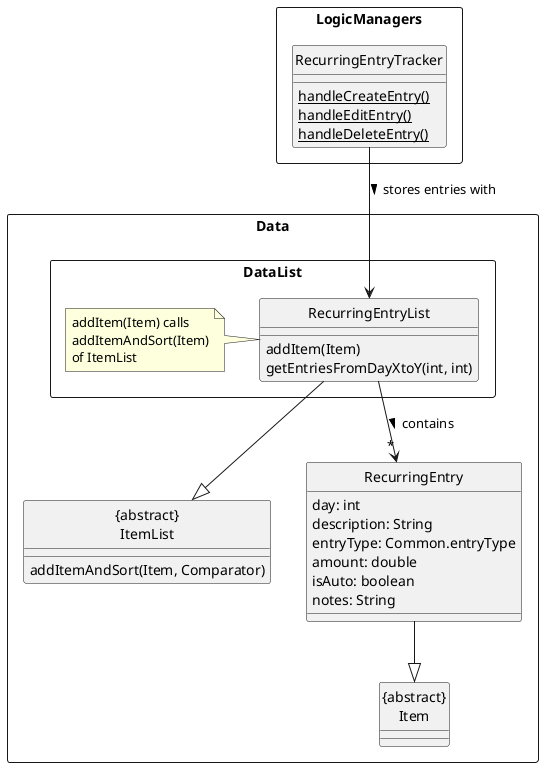 @startuml
hide circle
skinparam classAttributeIconSize 0
skinparam BoxPadding 50
skinparam shadowing false

!define ABSTRACT &#123;abstract&#125;

skinparam package<<Layout>> {
  borderColor Transparent
  backgroundColor Transparent
  fontColor Transparent
  stereotypeFontColor Transparent
}


rectangle Data {

    class "{abstract}\nItem" {
    }

    class "{abstract}\nItemList" {
        addItemAndSort(Item, Comparator)
    }

    class RecurringEntry {
        day: int
        description: String
        entryType: Common.entryType
        amount: double
        isAuto: boolean
        notes: String
    }

    rectangle DataList {
        class RecurringEntryList {
            addItem(Item)
            getEntriesFromDayXtoY(int, int)
        }
        note left: addItem(Item) calls \naddItemAndSort(Item)\nof ItemList
    }

    RecurringEntry --|> "{abstract}\nItem"
    RecurringEntryList --|> "{abstract}\nItemList"
    RecurringEntryList --> "*" RecurringEntry : contains >

}

rectangle LogicManagers {
    class RecurringEntryTracker{
        {static} handleCreateEntry()
        {static} handleEditEntry()
        {static} handleDeleteEntry()
    }

    RecurringEntryTracker --> RecurringEntryList : stores entries with >
}

@enduml